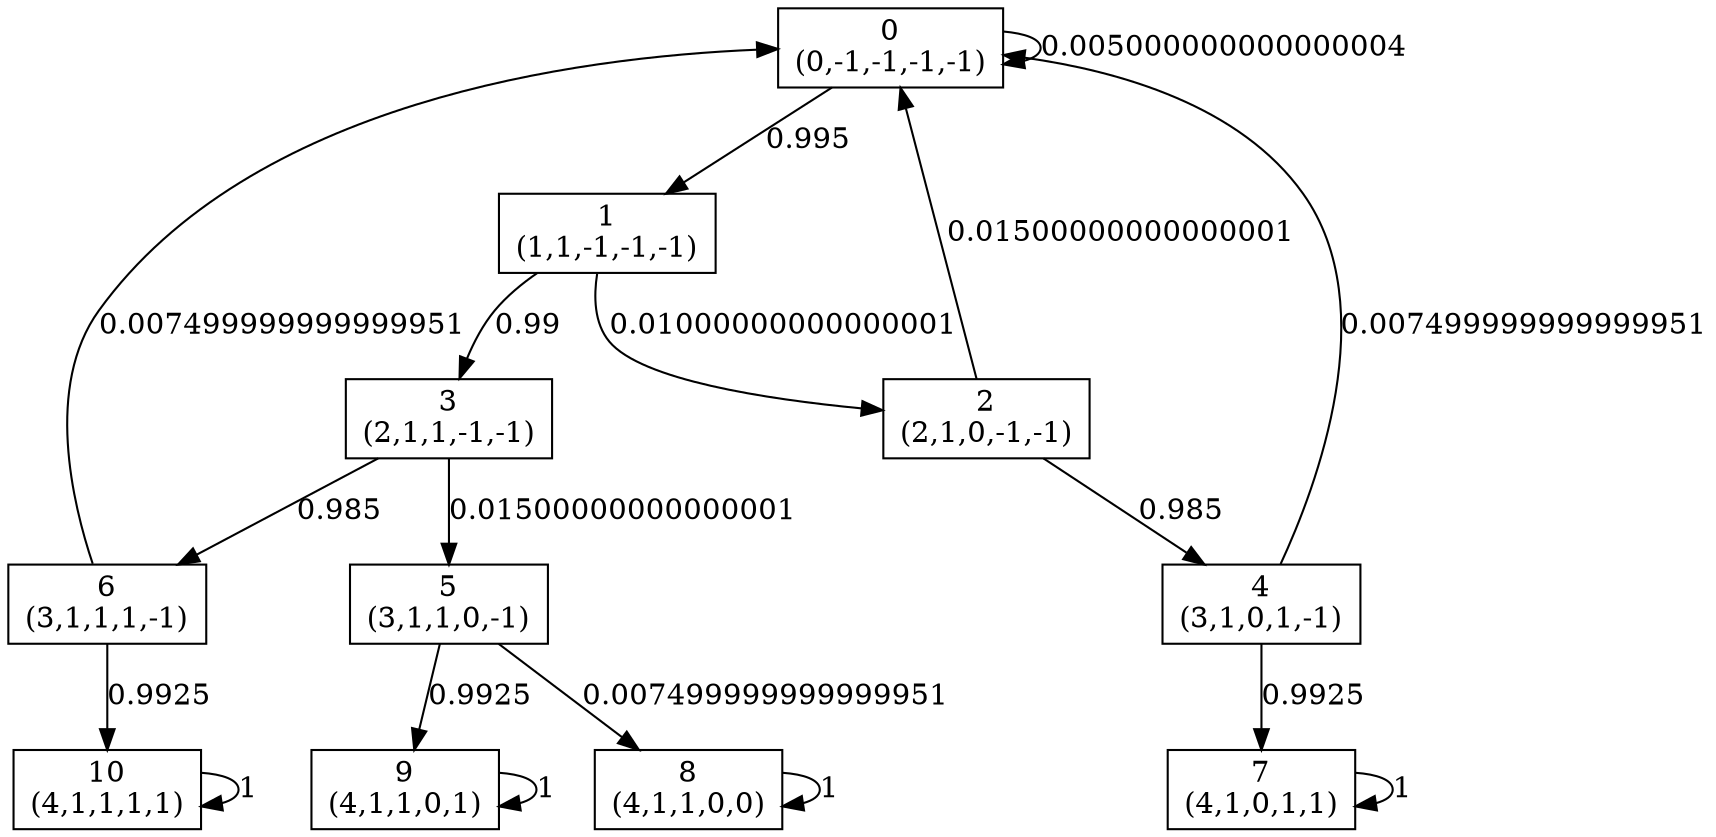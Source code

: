 digraph P {
node [shape=box];
0 -> 0 [ label="0.005000000000000004" ];
0 -> 1 [ label="0.995" ];
1 -> 2 [ label="0.01000000000000001" ];
1 -> 3 [ label="0.99" ];
2 -> 0 [ label="0.01500000000000001" ];
2 -> 4 [ label="0.985" ];
3 -> 5 [ label="0.01500000000000001" ];
3 -> 6 [ label="0.985" ];
4 -> 0 [ label="0.007499999999999951" ];
4 -> 7 [ label="0.9925" ];
5 -> 8 [ label="0.007499999999999951" ];
5 -> 9 [ label="0.9925" ];
6 -> 0 [ label="0.007499999999999951" ];
6 -> 10 [ label="0.9925" ];
7 -> 7 [ label="1" ];
8 -> 8 [ label="1" ];
9 -> 9 [ label="1" ];
10 -> 10 [ label="1" ];
0 [label="0\n(0,-1,-1,-1,-1)"];
1 [label="1\n(1,1,-1,-1,-1)"];
2 [label="2\n(2,1,0,-1,-1)"];
3 [label="3\n(2,1,1,-1,-1)"];
4 [label="4\n(3,1,0,1,-1)"];
5 [label="5\n(3,1,1,0,-1)"];
6 [label="6\n(3,1,1,1,-1)"];
7 [label="7\n(4,1,0,1,1)"];
8 [label="8\n(4,1,1,0,0)"];
9 [label="9\n(4,1,1,0,1)"];
10 [label="10\n(4,1,1,1,1)"];
}
